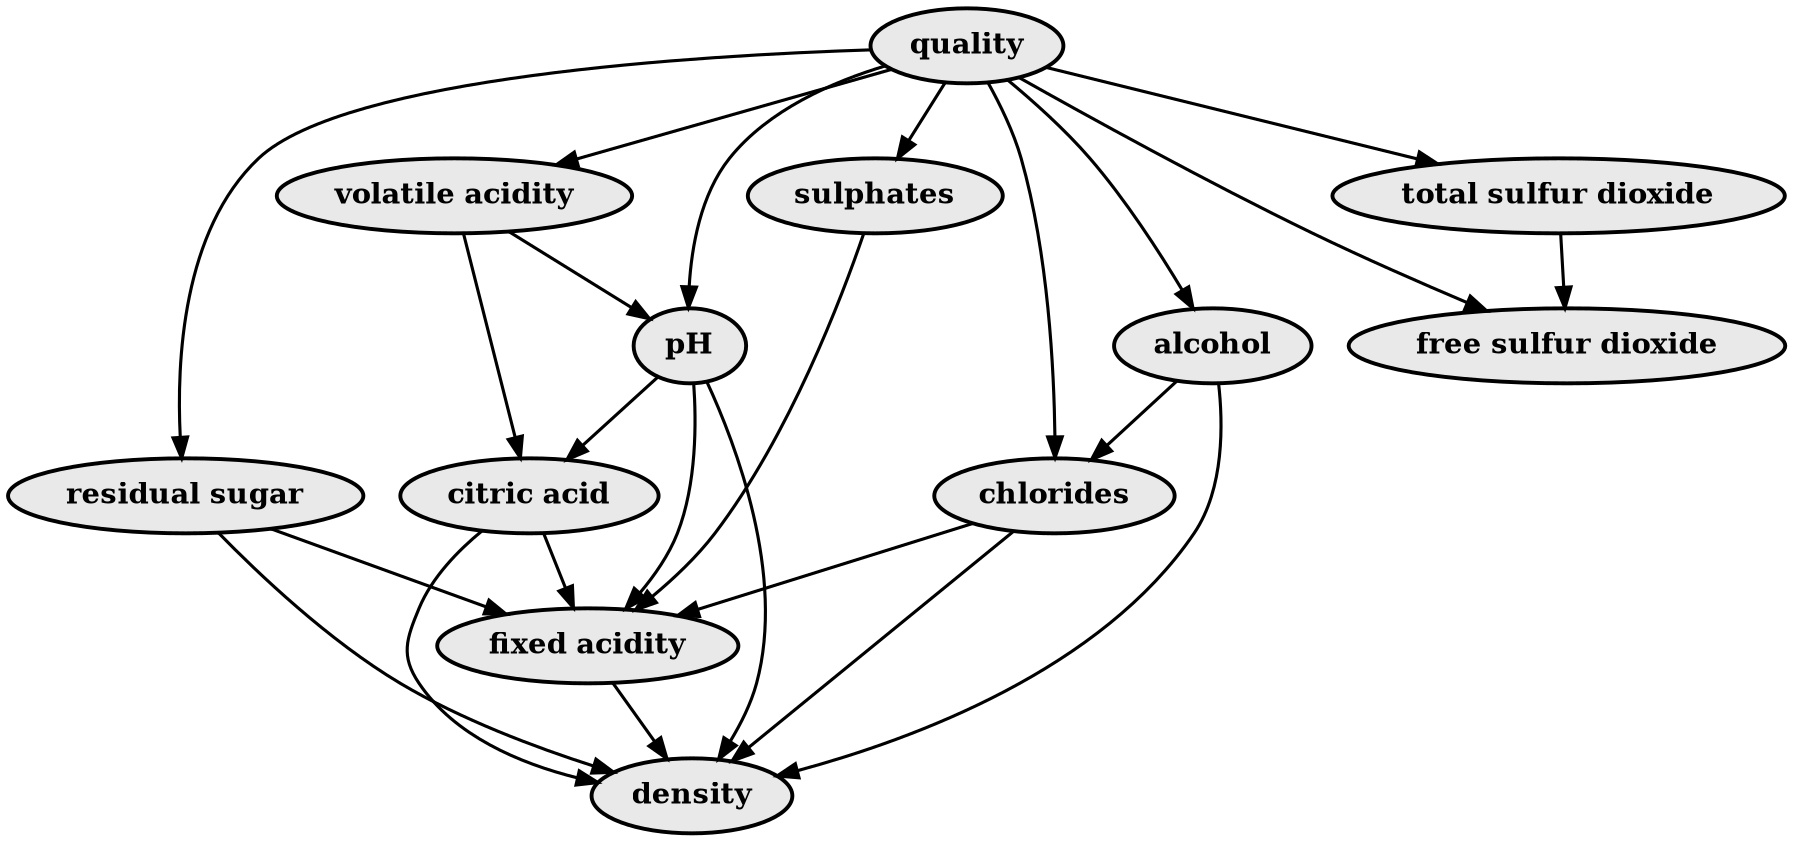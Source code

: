 digraph {
    node [style=filled, fillcolor="#E9E9E9", penwidth=1.875, fontsize=14, fontname="times-bold"]
    edge [penwidth=1.5]
    "quality"->"residual sugar"
    "quality"->"pH"
    "quality"->"volatile acidity"
    "quality"->"sulphates"
    "quality"->"total sulfur dioxide"
    "quality"->"chlorides"
    "quality"->"free sulfur dioxide"
    "quality"->"alcohol"
    "alcohol"->"density"
    "alcohol"->"chlorides"
    "chlorides"->"density"
    "chlorides"->"fixed acidity"
    "total sulfur dioxide"->"free sulfur dioxide"
    "sulphates"->"fixed acidity"
    "volatile acidity"->"pH"
    "volatile acidity"->"citric acid"
    "pH"->"density"
    "pH"->"citric acid"
    "pH"->"fixed acidity"
    "citric acid"->"density"
    "citric acid"->"fixed acidity"
    "residual sugar"->"density"
    "residual sugar"->"fixed acidity"
    "fixed acidity"->"density"
}